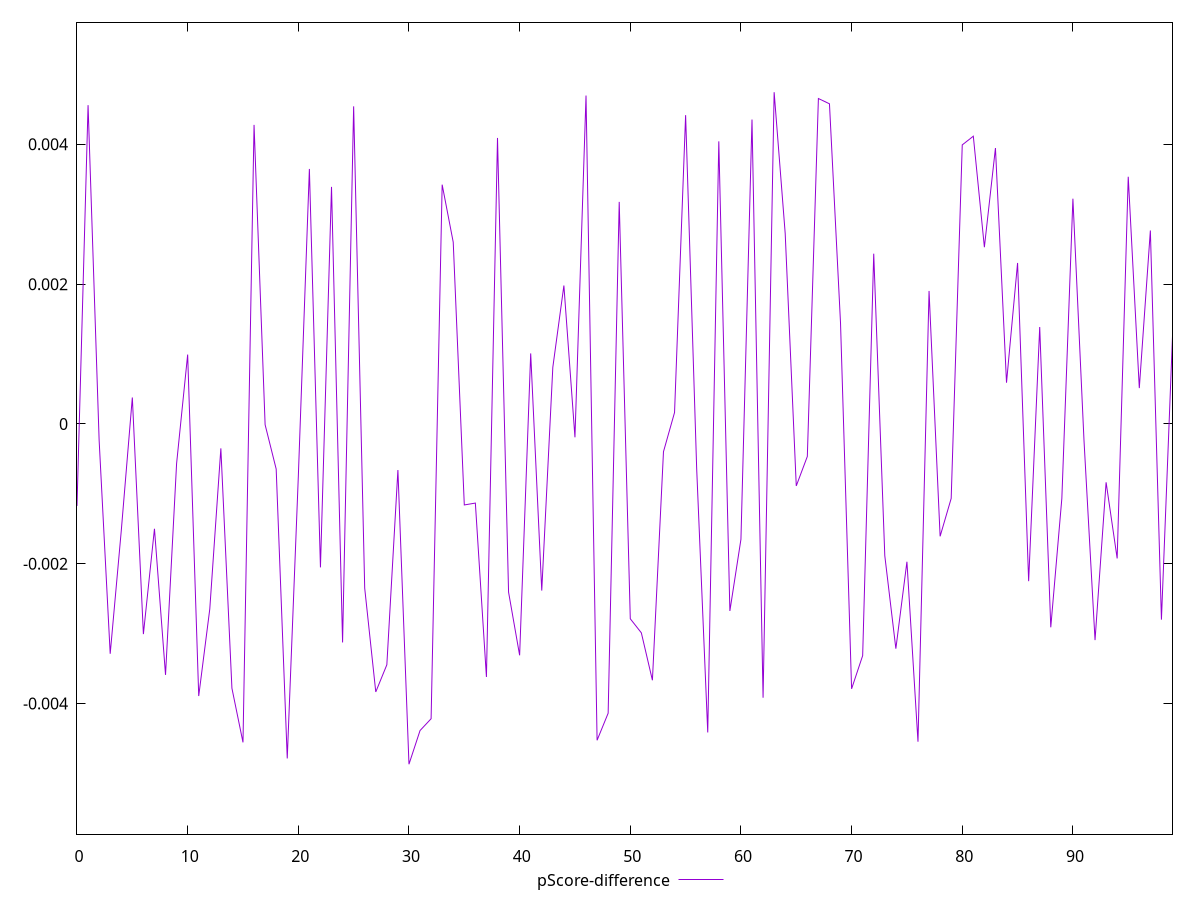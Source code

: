 reset

$pScoreDifference <<EOF
0 -0.001172491102540807
1 0.004560626064606388
2 -0.00023212296253660725
3 -0.0032875453781108233
4 -0.001528749937731222
5 0.0003789487984107165
6 -0.0030058740581819787
7 -0.0014990412694783073
8 -0.0035895976277110497
9 -0.0005670038155755064
10 0.000992641880230405
11 -0.0038917111009212357
12 -0.0026462236334743316
13 -0.00034898028000662773
14 -0.0037802976105258956
15 -0.004554807843738962
16 0.0042786106180559
17 -0.000010371310063761463
18 -0.0006448861012141593
19 -0.004784840592931383
20 -0.0007554374856009183
21 0.003648173558949419
22 -0.0020518067785550986
23 0.0033916906585689244
24 -0.003125850316051171
25 0.00454365041911331
26 -0.00234932094410778
27 -0.0038331412818978228
28 -0.0034448037311667346
29 -0.0006588406331377028
30 -0.004867360643376117
31 -0.004385573220310746
32 -0.004216241087189432
33 0.003423560627305866
34 0.0026000171243895087
35 -0.0011583648881388076
36 -0.0011316429048386922
37 -0.00361890201742443
38 0.004091664312319332
39 -0.0024051605964375833
40 -0.003309222655392241
41 0.0010096133350464553
42 -0.0023833060582282295
43 0.0008109567444941623
44 0.0019803733494518916
45 -0.00019043388627515423
46 0.004698455457340933
47 -0.004524749254123384
48 -0.0041375266250734954
49 0.003177068800802485
50 -0.002786463107986803
51 -0.0029880092205676334
52 -0.003666163051408544
53 -0.0003969068578425494
54 0.00016432169258195906
55 0.004418105534222838
56 -0.0006392300808731877
57 -0.004412596492346044
58 0.004042720988287396
59 -0.0026747763326797624
60 -0.0016500486708918016
61 0.004355314606583449
62 -0.0039161411872427054
63 0.004746139924313275
64 0.0027247126539419186
65 -0.0008861944364736418
66 -0.00046439764938133177
67 0.004655744175141363
68 0.004580172659912285
69 0.001442144402037937
70 -0.00378886607979656
71 -0.0033138211221995784
72 0.0024355889822658128
73 -0.0018841265006318553
74 -0.003214320834075246
75 -0.0019709082859817872
76 -0.004545574525615326
77 0.0019026081244476467
78 -0.0016071420492871358
79 -0.001064682696125474
80 0.003992380027703968
81 0.0041167282894777335
82 0.002529036953450303
83 0.003947251381280492
84 0.0005904133590052263
85 0.0023032666137423607
86 -0.002248546780456162
87 0.001387314624073488
88 -0.002908301028456961
89 -0.001065211463542215
90 0.003223103074335376
91 -0.00022790191983179664
92 -0.0030914922713211057
93 -0.0008344930682843144
94 -0.0019236001939563208
95 0.0035368811158061897
96 0.0005128753384825435
97 0.0027675834627961526
98 -0.0027990606490454484
99 0.0012549049721350958
EOF

set key outside below
set xrange [0:99]
set yrange [-0.005867360643376117:0.005746139924313275]
set trange [-0.005867360643376117:0.005746139924313275]
set terminal svg size 640, 500 enhanced background rgb 'white'
set output "report_00025_2021-02-22T21:38:55.199Z/first-meaningful-paint/samples/pages+cached+noadtech+nomedia/pScore-difference/values.svg"

plot $pScoreDifference title "pScore-difference" with line

reset
